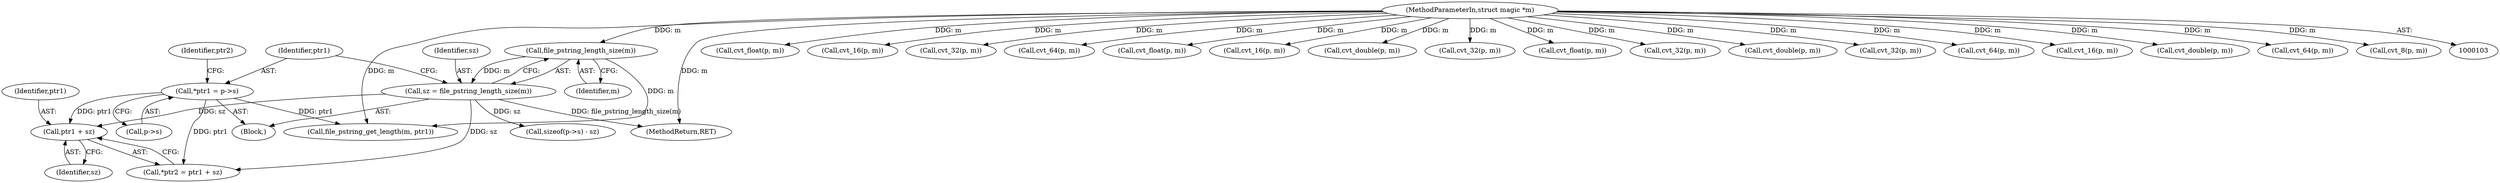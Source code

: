 digraph "0_file_59e63838913eee47f5c120a6c53d4565af638158@pointer" {
"1000188" [label="(Call,ptr1 + sz)"];
"1000180" [label="(Call,*ptr1 = p->s)"];
"1000175" [label="(Call,sz = file_pstring_length_size(m))"];
"1000177" [label="(Call,file_pstring_length_size(m))"];
"1000105" [label="(MethodParameterIn,struct magic *m)"];
"1000613" [label="(Call,cvt_float(p, m))"];
"1000249" [label="(Call,cvt_16(p, m))"];
"1000607" [label="(Call,cvt_32(p, m))"];
"1000187" [label="(Identifier,ptr2)"];
"1000392" [label="(Call,cvt_64(p, m))"];
"1000707" [label="(Call,cvt_float(p, m))"];
"1000175" [label="(Call,sz = file_pstring_length_size(m))"];
"1000132" [label="(Call,cvt_16(p, m))"];
"1000800" [label="(Call,cvt_double(p, m))"];
"1000194" [label="(Call,file_pstring_get_length(m, ptr1))"];
"1000177" [label="(Call,file_pstring_length_size(m))"];
"1000176" [label="(Identifier,sz)"];
"1000199" [label="(Call,sizeof(p->s) - sz)"];
"1000189" [label="(Identifier,ptr1)"];
"1000296" [label="(Call,cvt_32(p, m))"];
"1000660" [label="(Call,cvt_float(p, m))"];
"1000140" [label="(Call,cvt_32(p, m))"];
"1000188" [label="(Call,ptr1 + sz)"];
"1000181" [label="(Identifier,ptr1)"];
"1000713" [label="(Call,cvt_double(p, m))"];
"1000464" [label="(Call,cvt_32(p, m))"];
"1000149" [label="(Call,cvt_64(p, m))"];
"1000417" [label="(Call,cvt_16(p, m))"];
"1000887" [label="(Call,cvt_double(p, m))"];
"1000190" [label="(Identifier,sz)"];
"1000182" [label="(Call,p->s)"];
"1000178" [label="(Identifier,m)"];
"1000173" [label="(Block,)"];
"1000186" [label="(Call,*ptr2 = ptr1 + sz)"];
"1000560" [label="(Call,cvt_64(p, m))"];
"1000909" [label="(MethodReturn,RET)"];
"1000126" [label="(Call,cvt_8(p, m))"];
"1000180" [label="(Call,*ptr1 = p->s)"];
"1000105" [label="(MethodParameterIn,struct magic *m)"];
"1000188" -> "1000186"  [label="AST: "];
"1000188" -> "1000190"  [label="CFG: "];
"1000189" -> "1000188"  [label="AST: "];
"1000190" -> "1000188"  [label="AST: "];
"1000186" -> "1000188"  [label="CFG: "];
"1000180" -> "1000188"  [label="DDG: ptr1"];
"1000175" -> "1000188"  [label="DDG: sz"];
"1000180" -> "1000173"  [label="AST: "];
"1000180" -> "1000182"  [label="CFG: "];
"1000181" -> "1000180"  [label="AST: "];
"1000182" -> "1000180"  [label="AST: "];
"1000187" -> "1000180"  [label="CFG: "];
"1000180" -> "1000186"  [label="DDG: ptr1"];
"1000180" -> "1000194"  [label="DDG: ptr1"];
"1000175" -> "1000173"  [label="AST: "];
"1000175" -> "1000177"  [label="CFG: "];
"1000176" -> "1000175"  [label="AST: "];
"1000177" -> "1000175"  [label="AST: "];
"1000181" -> "1000175"  [label="CFG: "];
"1000175" -> "1000909"  [label="DDG: file_pstring_length_size(m)"];
"1000177" -> "1000175"  [label="DDG: m"];
"1000175" -> "1000186"  [label="DDG: sz"];
"1000175" -> "1000199"  [label="DDG: sz"];
"1000177" -> "1000178"  [label="CFG: "];
"1000178" -> "1000177"  [label="AST: "];
"1000105" -> "1000177"  [label="DDG: m"];
"1000177" -> "1000194"  [label="DDG: m"];
"1000105" -> "1000103"  [label="AST: "];
"1000105" -> "1000909"  [label="DDG: m"];
"1000105" -> "1000126"  [label="DDG: m"];
"1000105" -> "1000132"  [label="DDG: m"];
"1000105" -> "1000140"  [label="DDG: m"];
"1000105" -> "1000149"  [label="DDG: m"];
"1000105" -> "1000194"  [label="DDG: m"];
"1000105" -> "1000249"  [label="DDG: m"];
"1000105" -> "1000296"  [label="DDG: m"];
"1000105" -> "1000392"  [label="DDG: m"];
"1000105" -> "1000417"  [label="DDG: m"];
"1000105" -> "1000464"  [label="DDG: m"];
"1000105" -> "1000560"  [label="DDG: m"];
"1000105" -> "1000607"  [label="DDG: m"];
"1000105" -> "1000613"  [label="DDG: m"];
"1000105" -> "1000660"  [label="DDG: m"];
"1000105" -> "1000707"  [label="DDG: m"];
"1000105" -> "1000713"  [label="DDG: m"];
"1000105" -> "1000800"  [label="DDG: m"];
"1000105" -> "1000887"  [label="DDG: m"];
}
